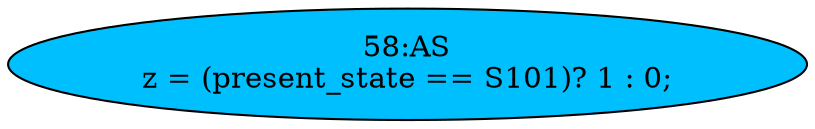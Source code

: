 strict digraph "" {
	node [label="\N"];
	"58:AS"	[ast="<pyverilog.vparser.ast.Assign object at 0x7fa58c1cfe50>",
		def_var="['z']",
		fillcolor=deepskyblue,
		label="58:AS
z = (present_state == S101)? 1 : 0;",
		statements="[]",
		style=filled,
		typ=Assign,
		use_var="['present_state']"];
}
